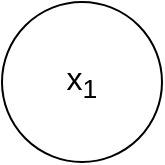 <mxfile version="28.2.5">
  <diagram name="Page-1" id="1pAmYVb9hF-eDIAdQOnD">
    <mxGraphModel dx="1060" dy="1604" grid="0" gridSize="10" guides="1" tooltips="1" connect="1" arrows="1" fold="1" page="0" pageScale="1" pageWidth="850" pageHeight="1100" math="0" shadow="0">
      <root>
        <mxCell id="0" />
        <mxCell id="1" parent="0" />
        <mxCell id="8utM2XVJl7syz8fmWW9v-1" value="&lt;font style=&quot;font-size: 16px;&quot;&gt;x&lt;sub&gt;1&lt;/sub&gt;&lt;/font&gt;" style="ellipse;whiteSpace=wrap;html=1;aspect=fixed;" vertex="1" parent="1">
          <mxGeometry x="-12" y="-606" width="80" height="80" as="geometry" />
        </mxCell>
      </root>
    </mxGraphModel>
  </diagram>
</mxfile>
